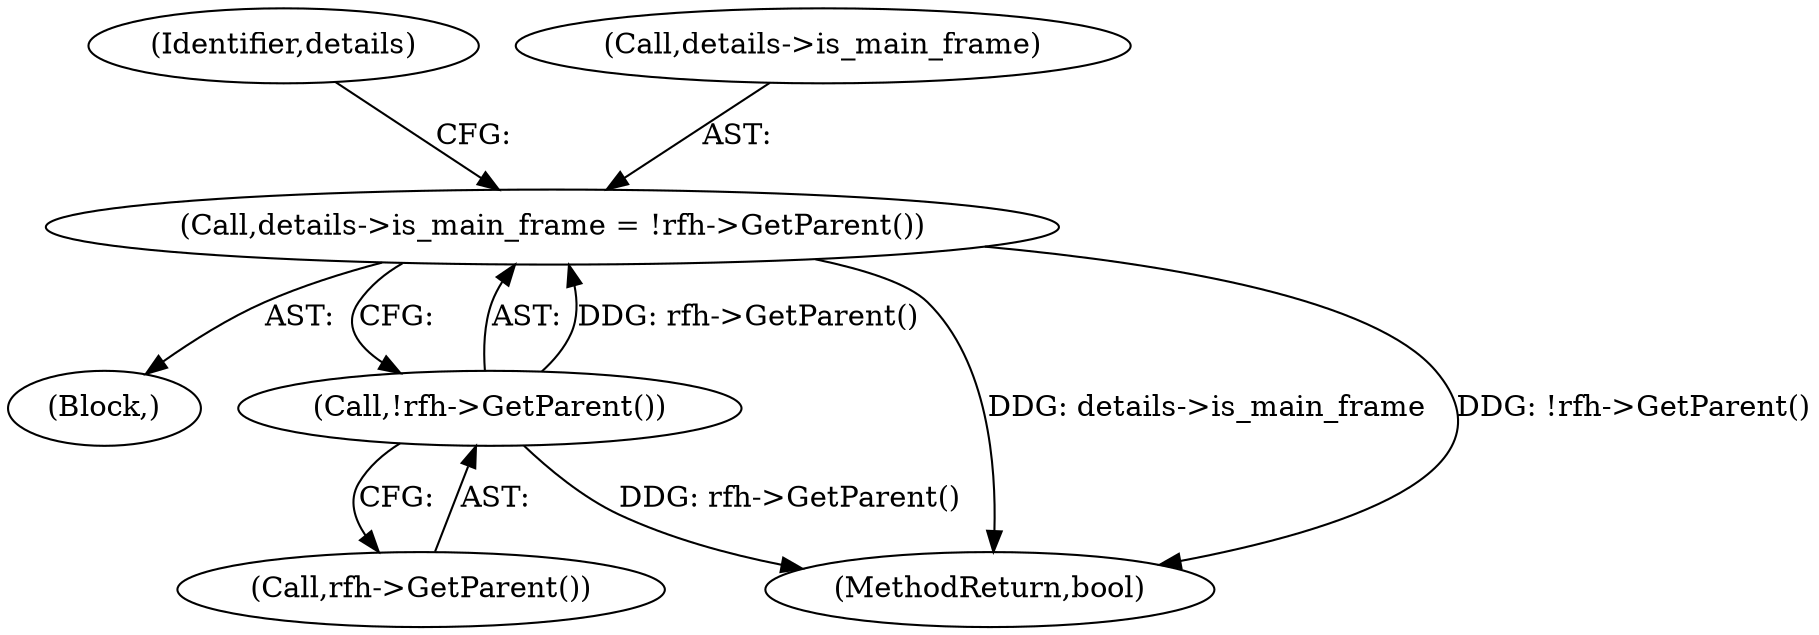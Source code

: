 digraph "0_Chrome_56a84aa67bb071a33a48ac1481b555c48e0a9a59_1@API" {
"1000387" [label="(Call,details->is_main_frame = !rfh->GetParent())"];
"1000391" [label="(Call,!rfh->GetParent())"];
"1000395" [label="(Identifier,details)"];
"1000106" [label="(Block,)"];
"1000387" [label="(Call,details->is_main_frame = !rfh->GetParent())"];
"1000388" [label="(Call,details->is_main_frame)"];
"1000432" [label="(MethodReturn,bool)"];
"1000392" [label="(Call,rfh->GetParent())"];
"1000391" [label="(Call,!rfh->GetParent())"];
"1000387" -> "1000106"  [label="AST: "];
"1000387" -> "1000391"  [label="CFG: "];
"1000388" -> "1000387"  [label="AST: "];
"1000391" -> "1000387"  [label="AST: "];
"1000395" -> "1000387"  [label="CFG: "];
"1000387" -> "1000432"  [label="DDG: details->is_main_frame"];
"1000387" -> "1000432"  [label="DDG: !rfh->GetParent()"];
"1000391" -> "1000387"  [label="DDG: rfh->GetParent()"];
"1000391" -> "1000392"  [label="CFG: "];
"1000392" -> "1000391"  [label="AST: "];
"1000391" -> "1000432"  [label="DDG: rfh->GetParent()"];
}
